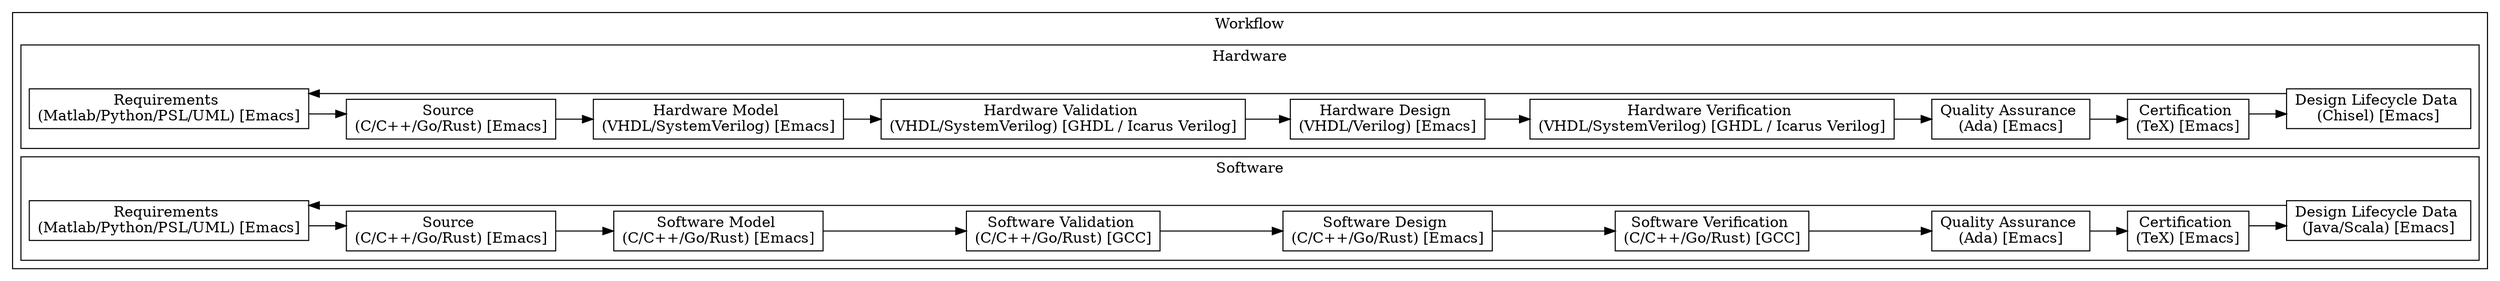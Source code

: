 digraph Project {
  // Introduction
  graph [rankdir = LR, splines=ortho];
  node[shape=record];

  // Blocks
  subgraph "cluster Workflow" { label = "Workflow";
    subgraph "cluster Hardware" { label = "Hardware";
      Requirements_HW[label="Requirements \n(Matlab/Python/PSL/UML) [Emacs]"];
      Source_HW[label="Source \n(C/C++/Go/Rust) [Emacs]"];
      Model_HW[label="Hardware Model \n(VHDL/SystemVerilog) [Emacs]"];
      Validation_HW[label="Hardware Validation \n(VHDL/SystemVerilog) [GHDL / Icarus Verilog]"];
      Design_HW[label="Hardware Design \n(VHDL/Verilog) [Emacs]"];
      Verification_HW[label="Hardware Verification \n(VHDL/SystemVerilog) [GHDL / Icarus Verilog]"];
      Quality_HW[label="Quality Assurance \n(Ada) [Emacs]"];
      Certification_HW[label="Certification \n(TeX) [Emacs]"];
      Lifecycle_HW[label="Design Lifecycle Data \n(Chisel) [Emacs]"];
    }
    subgraph "cluster Software" { label = "Software";
      Requirements_SW[label="Requirements \n(Matlab/Python/PSL/UML) [Emacs]"];
      Source_SW[label="Source \n(C/C++/Go/Rust) [Emacs]"];
      Model_SW[label="Software Model \n(C/C++/Go/Rust) [Emacs]"];
      Validation_SW[label="Software Validation \n(C/C++/Go/Rust) [GCC]"];
      Design_SW[label="Software Design \n(C/C++/Go/Rust) [Emacs]"];
      Verification_SW[label="Software Verification \n(C/C++/Go/Rust) [GCC]"];
      Quality_SW[label="Quality Assurance \n(Ada) [Emacs]"];
      Certification_SW[label="Certification \n(TeX) [Emacs]"];
      Lifecycle_SW[label="Design Lifecycle Data \n(Java/Scala) [Emacs]"];
    }
  }

  // Sequence
  Requirements_HW -> Source_HW;
  Source_HW -> Model_HW;
  Model_HW -> Validation_HW;
  Validation_HW -> Design_HW;
  Design_HW -> Verification_HW;
  Verification_HW -> Quality_HW;
  Quality_HW -> Certification_HW;
  Certification_HW -> Lifecycle_HW;
  Lifecycle_HW -> Requirements_HW;

  Requirements_SW -> Source_SW;
  Source_SW -> Model_SW;
  Model_SW -> Validation_SW;
  Validation_SW -> Design_SW;
  Design_SW -> Verification_SW;
  Verification_SW -> Quality_SW;
  Quality_SW -> Certification_SW;
  Certification_SW -> Lifecycle_SW;
  Lifecycle_SW -> Requirements_SW;
}
